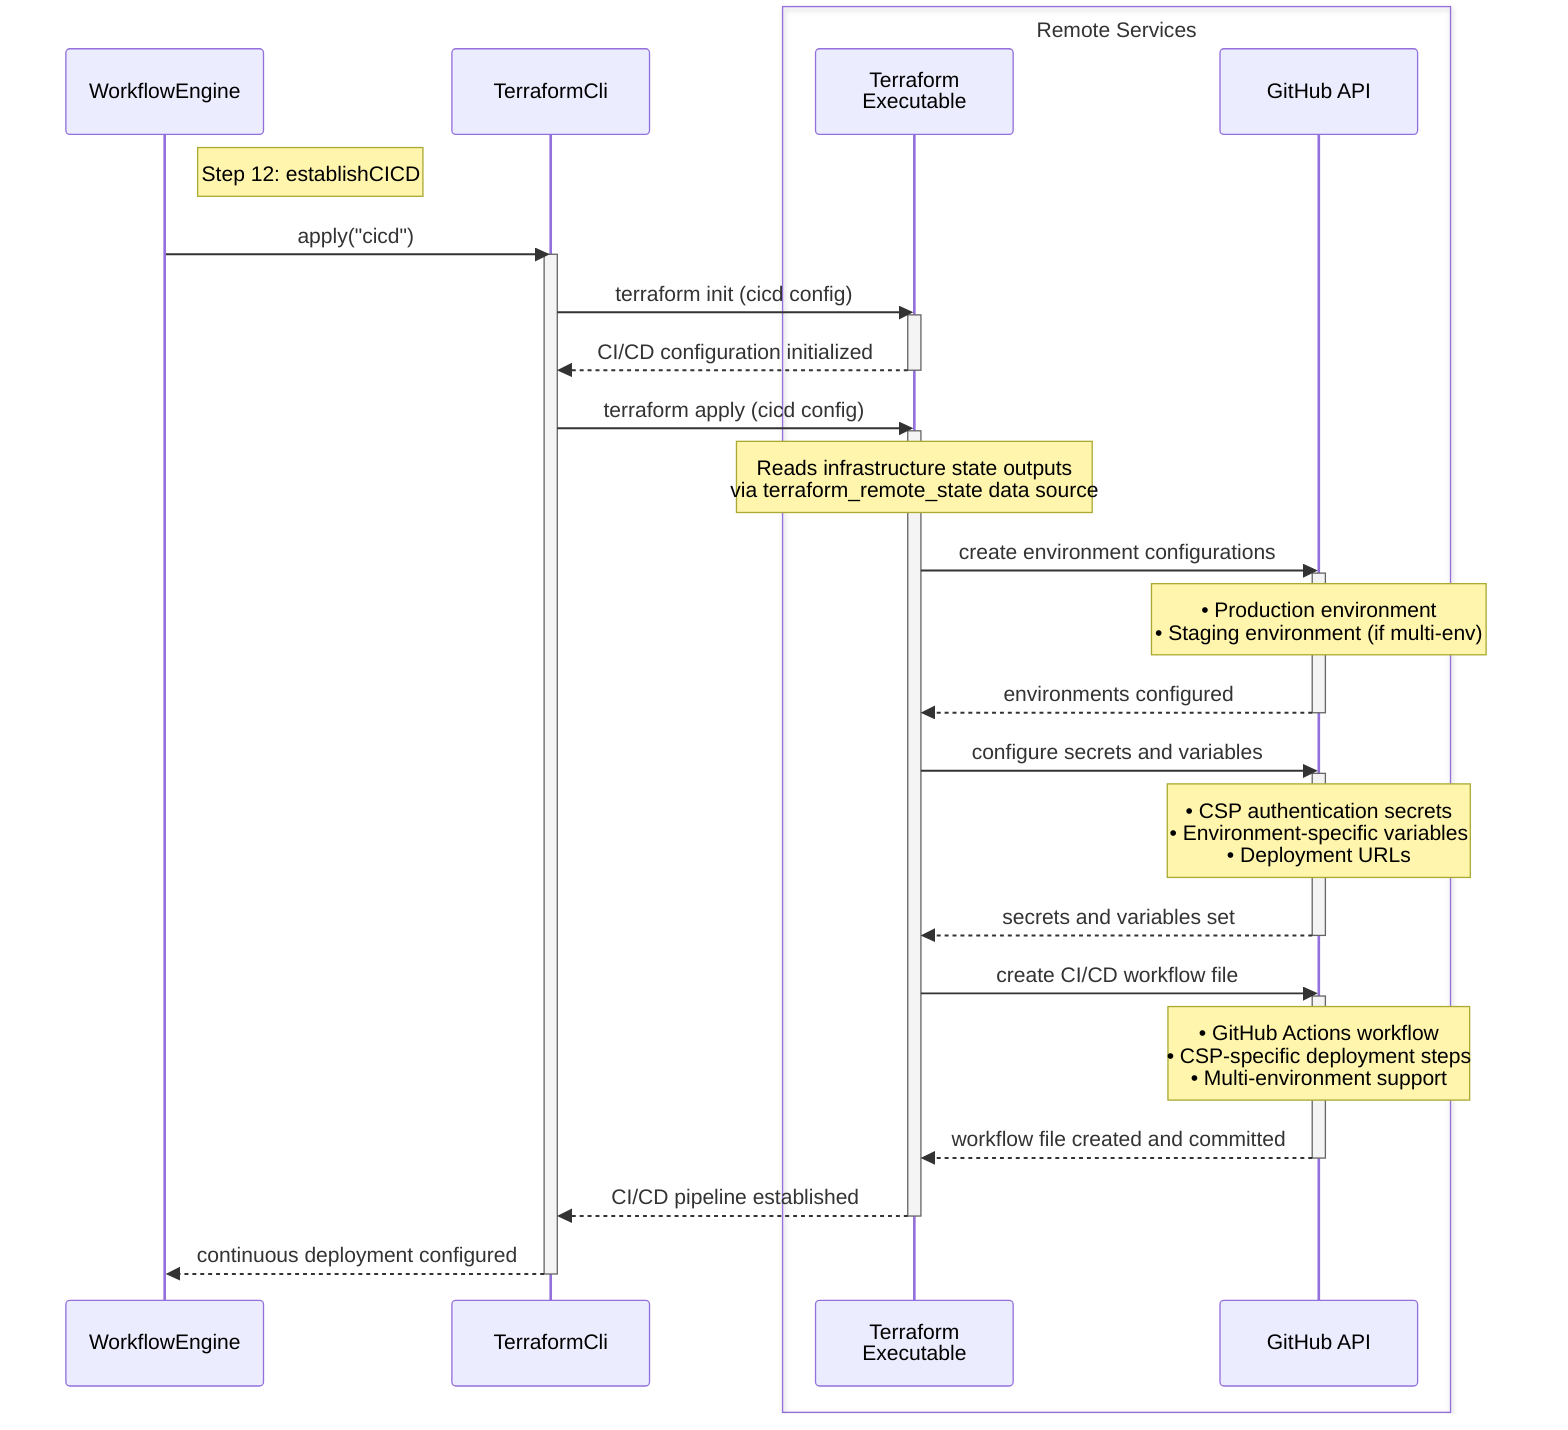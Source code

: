 ---
config:
  theme: default
  look: classic
---
sequenceDiagram
    participant WE as WorkflowEngine
    participant TF as TerraformCli

    
    box Remote Services
    participant TFExec as Terraform<br>Executable
    participant GHAPI as GitHub API
    end

    note right of WE: Step 12: establishCICD
    
    WE->>TF: apply("cicd")
    activate TF
    
    TF->>TFExec: terraform init (cicd config)
    activate TFExec
    TFExec-->>TF: CI/CD configuration initialized
    deactivate TFExec
    
    TF->>TFExec: terraform apply (cicd config)
    activate TFExec
    
    note over TFExec: Reads infrastructure state outputs<br>via terraform_remote_state data source
    
    TFExec->>GHAPI: create environment configurations
    activate GHAPI
    note over GHAPI: • Production environment<br>• Staging environment (if multi-env)
    GHAPI-->>TFExec: environments configured
    deactivate GHAPI
    
    TFExec->>GHAPI: configure secrets and variables
    activate GHAPI
    note over GHAPI: • CSP authentication secrets<br>• Environment-specific variables<br>• Deployment URLs
    GHAPI-->>TFExec: secrets and variables set
    deactivate GHAPI
    
    TFExec->>GHAPI: create CI/CD workflow file
    activate GHAPI
    note over GHAPI: • GitHub Actions workflow<br>• CSP-specific deployment steps<br>• Multi-environment support
    GHAPI-->>TFExec: workflow file created and committed
    deactivate GHAPI
    
    TFExec-->>TF: CI/CD pipeline established
    deactivate TFExec
    
    TF-->>WE: continuous deployment configured
    deactivate TF